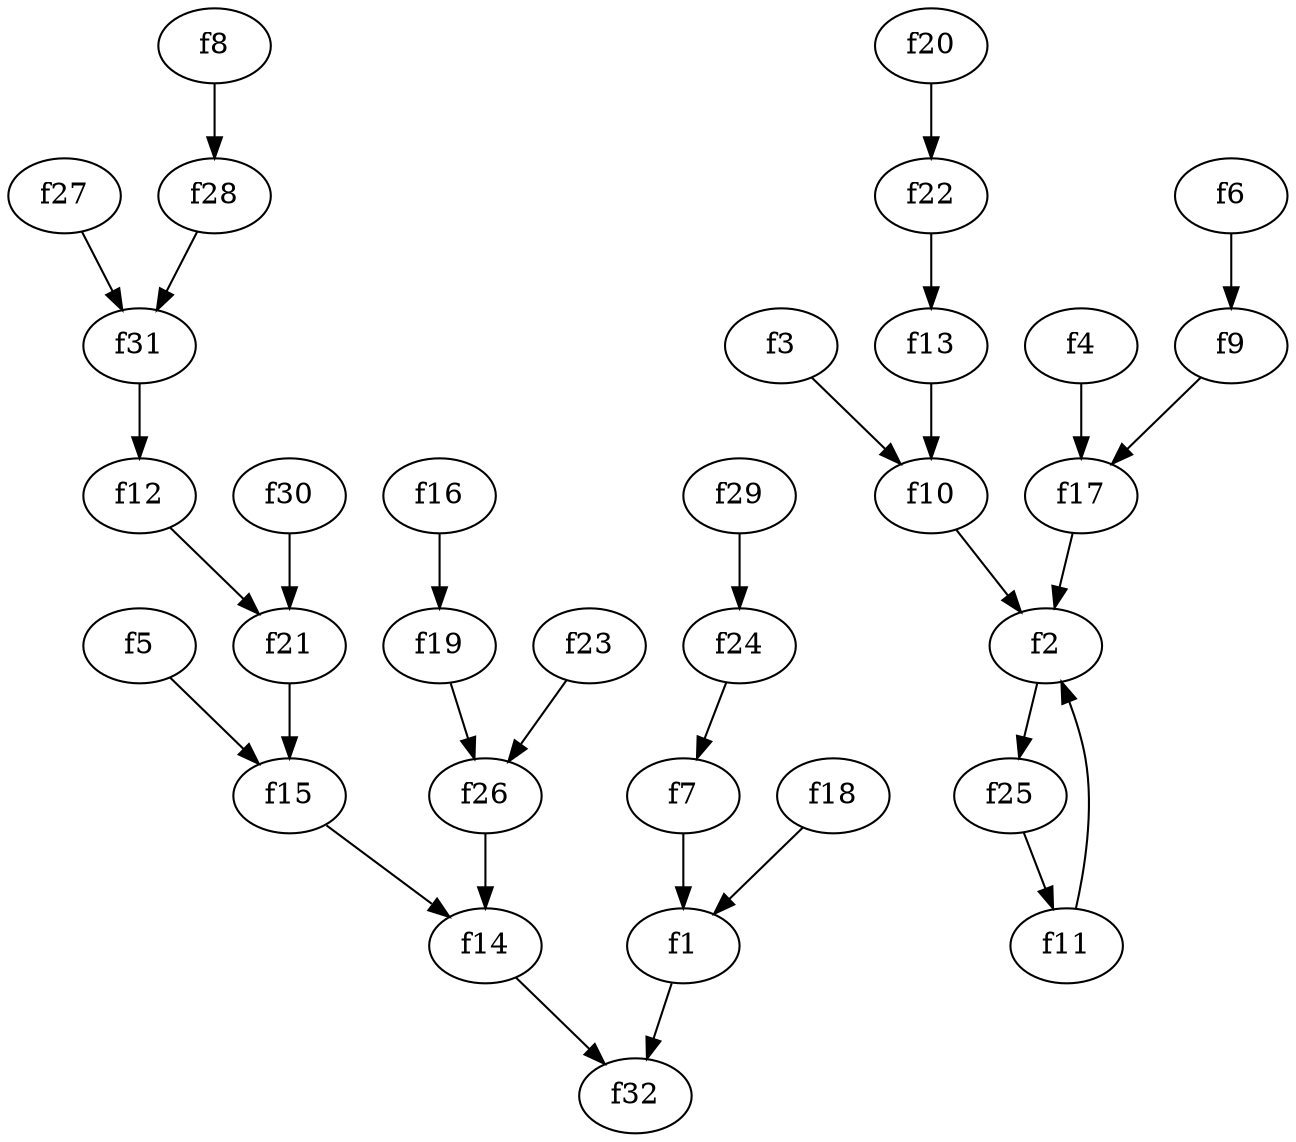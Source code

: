 strict digraph  {
f1;
f2;
f3;
f4;
f5;
f6;
f7;
f8;
f9;
f10;
f11;
f12;
f13;
f14;
f15;
f16;
f17;
f18;
f19;
f20;
f21;
f22;
f23;
f24;
f25;
f26;
f27;
f28;
f29;
f30;
f31;
f32;
f1 -> f32  [weight=2];
f2 -> f25  [weight=2];
f3 -> f10  [weight=2];
f4 -> f17  [weight=2];
f5 -> f15  [weight=2];
f6 -> f9  [weight=2];
f7 -> f1  [weight=2];
f8 -> f28  [weight=2];
f9 -> f17  [weight=2];
f10 -> f2  [weight=2];
f11 -> f2  [weight=2];
f12 -> f21  [weight=2];
f13 -> f10  [weight=2];
f14 -> f32  [weight=2];
f15 -> f14  [weight=2];
f16 -> f19  [weight=2];
f17 -> f2  [weight=2];
f18 -> f1  [weight=2];
f19 -> f26  [weight=2];
f20 -> f22  [weight=2];
f21 -> f15  [weight=2];
f22 -> f13  [weight=2];
f23 -> f26  [weight=2];
f24 -> f7  [weight=2];
f25 -> f11  [weight=2];
f26 -> f14  [weight=2];
f27 -> f31  [weight=2];
f28 -> f31  [weight=2];
f29 -> f24  [weight=2];
f30 -> f21  [weight=2];
f31 -> f12  [weight=2];
}
